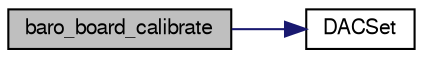 digraph "baro_board_calibrate"
{
  edge [fontname="FreeSans",fontsize="10",labelfontname="FreeSans",labelfontsize="10"];
  node [fontname="FreeSans",fontsize="10",shape=record];
  rankdir="LR";
  Node1 [label="baro_board_calibrate",height=0.2,width=0.4,color="black", fillcolor="grey75", style="filled", fontcolor="black"];
  Node1 -> Node2 [color="midnightblue",fontsize="10",style="solid",fontname="FreeSans"];
  Node2 [label="DACSet",height=0.2,width=0.4,color="black", fillcolor="white", style="filled",URL="$dac__arch_8h.html#a5a5ecfcdc62897bc847995c225e301af"];
}
